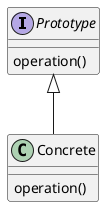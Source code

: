 @startuml

interface Prototype {
    operation()
}

class Concrete {
    operation()
}

Prototype <|-- Concrete

@enduml
